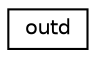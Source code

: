 digraph "Graphical Class Hierarchy"
{
  edge [fontname="Helvetica",fontsize="10",labelfontname="Helvetica",labelfontsize="10"];
  node [fontname="Helvetica",fontsize="10",shape=record];
  rankdir="LR";
  Node1 [label="outd",height=0.2,width=0.4,color="black", fillcolor="white", style="filled",URL="$structoutd.html"];
}
